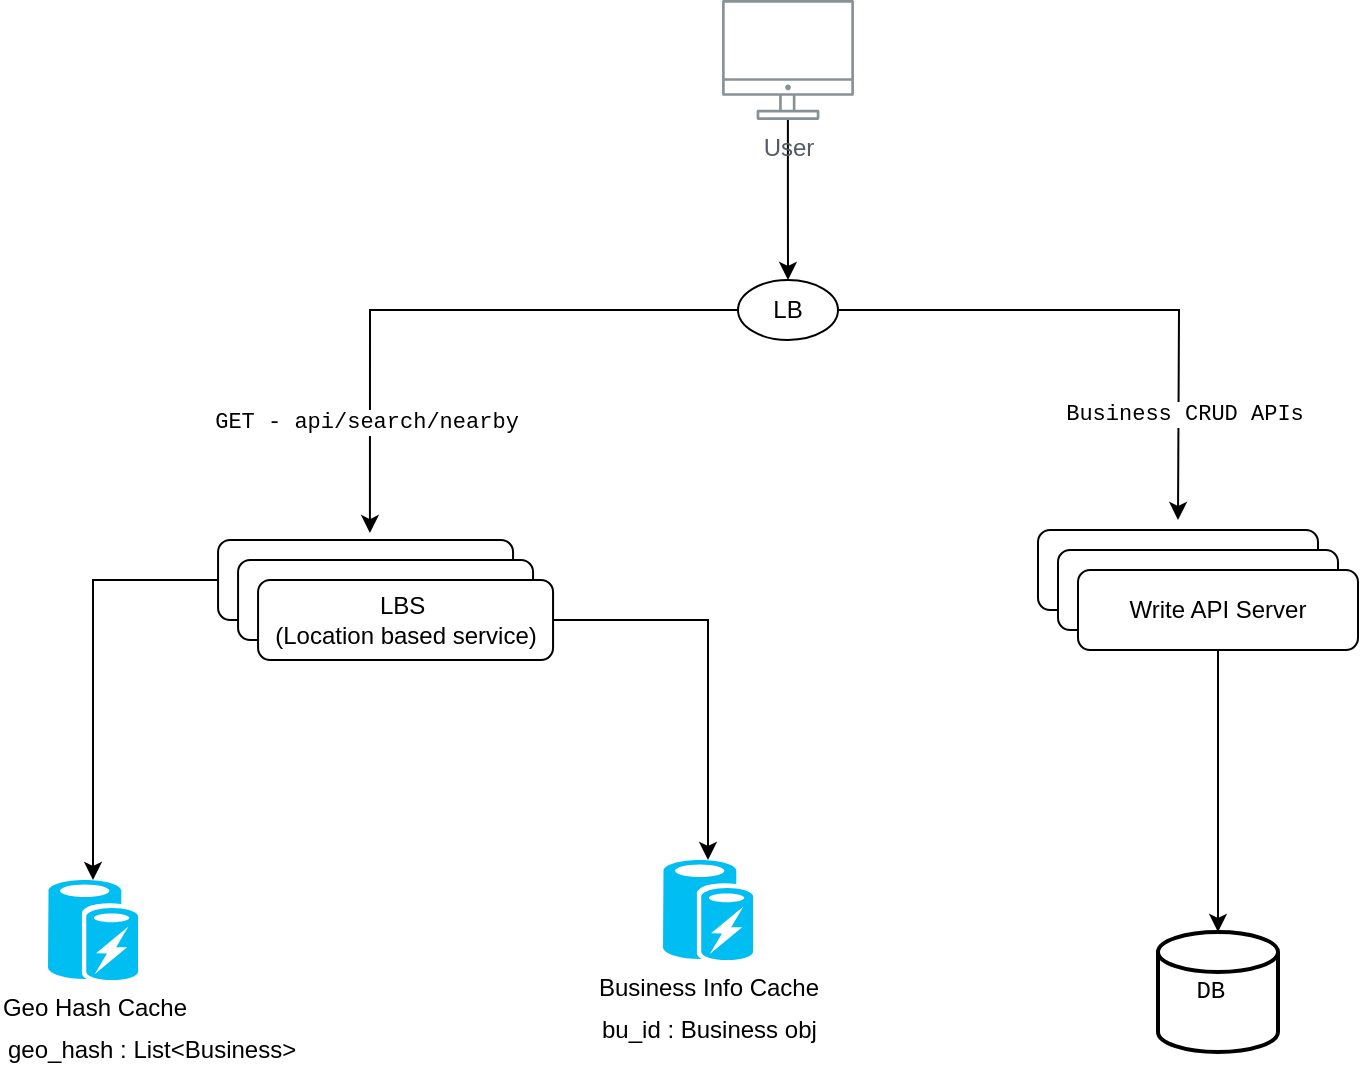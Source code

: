 <mxfile version="20.5.3" type="github">
  <diagram id="6F3GCIPp8aP25Zk1S5nZ" name="Page-1">
    <mxGraphModel dx="2493" dy="2114" grid="0" gridSize="10" guides="1" tooltips="1" connect="1" arrows="1" fold="1" page="1" pageScale="1" pageWidth="827" pageHeight="1169" background="#ffffff" math="0" shadow="0">
      <root>
        <mxCell id="0" />
        <mxCell id="1" parent="0" />
        <mxCell id="kZUgTFjrioCF8kD8ZjkX-50" style="edgeStyle=orthogonalEdgeStyle;rounded=0;orthogonalLoop=1;jettySize=auto;html=1;" parent="1" source="kZUgTFjrioCF8kD8ZjkX-1" edge="1">
          <mxGeometry relative="1" as="geometry">
            <mxPoint x="25" as="targetPoint" />
          </mxGeometry>
        </mxCell>
        <mxCell id="kZUgTFjrioCF8kD8ZjkX-1" value="User" style="sketch=0;outlineConnect=0;gradientColor=none;fontColor=#545B64;strokeColor=none;fillColor=#879196;dashed=0;verticalLabelPosition=bottom;verticalAlign=top;align=center;html=1;fontSize=12;fontStyle=0;aspect=fixed;shape=mxgraph.aws4.illustration_desktop;pointerEvents=1" parent="1" vertex="1">
          <mxGeometry x="-7.97" y="-140" width="65.94" height="60" as="geometry" />
        </mxCell>
        <mxCell id="kZUgTFjrioCF8kD8ZjkX-7" style="edgeStyle=orthogonalEdgeStyle;rounded=0;orthogonalLoop=1;jettySize=auto;html=1;entryX=0.633;entryY=0.017;entryDx=0;entryDy=0;entryPerimeter=0;exitX=0;exitY=0.5;exitDx=0;exitDy=0;" parent="1" source="kZUgTFjrioCF8kD8ZjkX-25" edge="1">
          <mxGeometry relative="1" as="geometry">
            <mxPoint x="-50" y="45" as="sourcePoint" />
            <mxPoint x="-184.04" y="126.52" as="targetPoint" />
            <Array as="points">
              <mxPoint x="-184" y="15" />
            </Array>
          </mxGeometry>
        </mxCell>
        <mxCell id="kZUgTFjrioCF8kD8ZjkX-8" value="GET - api/search/nearby" style="edgeLabel;align=center;verticalAlign=middle;resizable=0;points=[];labelBorderColor=none;fontFamily=Courier New;html=1;" parent="kZUgTFjrioCF8kD8ZjkX-7" vertex="1" connectable="0">
          <mxGeometry x="0.458" y="1" relative="1" as="geometry">
            <mxPoint x="-3" y="24" as="offset" />
          </mxGeometry>
        </mxCell>
        <mxCell id="kZUgTFjrioCF8kD8ZjkX-17" value="bu_id : Business obj" style="text;html=1;strokeColor=none;fillColor=none;align=left;verticalAlign=middle;whiteSpace=wrap;rounded=0;" parent="1" vertex="1">
          <mxGeometry x="-70" y="360" width="110" height="30" as="geometry" />
        </mxCell>
        <mxCell id="kZUgTFjrioCF8kD8ZjkX-18" value="geo_hash : List&amp;lt;Business&amp;gt;" style="text;html=1;strokeColor=none;fillColor=none;align=left;verticalAlign=middle;whiteSpace=wrap;rounded=0;" parent="1" vertex="1">
          <mxGeometry x="-367.5" y="370" width="150" height="30" as="geometry" />
        </mxCell>
        <mxCell id="kZUgTFjrioCF8kD8ZjkX-45" style="edgeStyle=orthogonalEdgeStyle;rounded=0;orthogonalLoop=1;jettySize=auto;html=1;exitX=1;exitY=0.5;exitDx=0;exitDy=0;" parent="1" source="kZUgTFjrioCF8kD8ZjkX-25" edge="1">
          <mxGeometry relative="1" as="geometry">
            <mxPoint x="220" y="120" as="targetPoint" />
          </mxGeometry>
        </mxCell>
        <mxCell id="kZUgTFjrioCF8kD8ZjkX-25" value="LB" style="ellipse;whiteSpace=wrap;html=1;" parent="1" vertex="1">
          <mxGeometry width="50" height="30" as="geometry" />
        </mxCell>
        <mxCell id="kZUgTFjrioCF8kD8ZjkX-28" value="Geo Hash Cache" style="verticalLabelPosition=bottom;html=1;verticalAlign=top;align=center;strokeColor=none;fillColor=#00BEF2;shape=mxgraph.azure.azure_cache;" parent="1" vertex="1">
          <mxGeometry x="-345" y="300" width="45" height="50" as="geometry" />
        </mxCell>
        <mxCell id="kZUgTFjrioCF8kD8ZjkX-31" value="Business Info Cache" style="verticalLabelPosition=bottom;html=1;verticalAlign=top;align=center;strokeColor=none;fillColor=#00BEF2;shape=mxgraph.azure.azure_cache;" parent="1" vertex="1">
          <mxGeometry x="-37.5" y="290" width="45" height="50" as="geometry" />
        </mxCell>
        <mxCell id="kZUgTFjrioCF8kD8ZjkX-42" style="edgeStyle=orthogonalEdgeStyle;rounded=0;orthogonalLoop=1;jettySize=auto;html=1;exitX=0;exitY=0.5;exitDx=0;exitDy=0;entryX=0.5;entryY=0;entryDx=0;entryDy=0;entryPerimeter=0;" parent="1" source="kZUgTFjrioCF8kD8ZjkX-33" target="kZUgTFjrioCF8kD8ZjkX-28" edge="1">
          <mxGeometry relative="1" as="geometry" />
        </mxCell>
        <mxCell id="kZUgTFjrioCF8kD8ZjkX-33" value="" style="rounded=1;whiteSpace=wrap;html=1;" parent="1" vertex="1">
          <mxGeometry x="-259.97" y="130" width="147.5" height="40" as="geometry" />
        </mxCell>
        <mxCell id="kZUgTFjrioCF8kD8ZjkX-34" value="" style="rounded=1;whiteSpace=wrap;html=1;" parent="1" vertex="1">
          <mxGeometry x="-249.97" y="140" width="147.5" height="40" as="geometry" />
        </mxCell>
        <mxCell id="kZUgTFjrioCF8kD8ZjkX-43" style="edgeStyle=orthogonalEdgeStyle;rounded=0;orthogonalLoop=1;jettySize=auto;html=1;exitX=1;exitY=0.5;exitDx=0;exitDy=0;entryX=0.5;entryY=0;entryDx=0;entryDy=0;entryPerimeter=0;" parent="1" source="kZUgTFjrioCF8kD8ZjkX-35" target="kZUgTFjrioCF8kD8ZjkX-31" edge="1">
          <mxGeometry relative="1" as="geometry" />
        </mxCell>
        <mxCell id="kZUgTFjrioCF8kD8ZjkX-35" value="LBS&amp;nbsp;&lt;br&gt;(Location based service)" style="rounded=1;whiteSpace=wrap;html=1;" parent="1" vertex="1">
          <mxGeometry x="-239.97" y="150" width="147.5" height="40" as="geometry" />
        </mxCell>
        <mxCell id="kZUgTFjrioCF8kD8ZjkX-38" value="" style="rounded=1;whiteSpace=wrap;html=1;" parent="1" vertex="1">
          <mxGeometry x="150" y="125" width="140" height="40" as="geometry" />
        </mxCell>
        <mxCell id="kZUgTFjrioCF8kD8ZjkX-39" value="" style="rounded=1;whiteSpace=wrap;html=1;" parent="1" vertex="1">
          <mxGeometry x="160" y="135" width="140" height="40" as="geometry" />
        </mxCell>
        <mxCell id="kZUgTFjrioCF8kD8ZjkX-53" style="edgeStyle=orthogonalEdgeStyle;rounded=0;orthogonalLoop=1;jettySize=auto;html=1;exitX=0.5;exitY=1;exitDx=0;exitDy=0;fontFamily=Courier New;" parent="1" source="kZUgTFjrioCF8kD8ZjkX-40" target="kZUgTFjrioCF8kD8ZjkX-52" edge="1">
          <mxGeometry relative="1" as="geometry" />
        </mxCell>
        <mxCell id="kZUgTFjrioCF8kD8ZjkX-40" value="Write API Server" style="rounded=1;whiteSpace=wrap;html=1;arcSize=15;" parent="1" vertex="1">
          <mxGeometry x="170" y="145" width="140" height="40" as="geometry" />
        </mxCell>
        <mxCell id="kZUgTFjrioCF8kD8ZjkX-51" value="Business CRUD APIs" style="edgeLabel;align=center;verticalAlign=middle;resizable=0;points=[];labelBorderColor=none;fontFamily=Courier New;html=1;" parent="1" vertex="1" connectable="0">
          <mxGeometry x="229.999" y="60.0" as="geometry">
            <mxPoint x="-7" y="7" as="offset" />
          </mxGeometry>
        </mxCell>
        <mxCell id="kZUgTFjrioCF8kD8ZjkX-52" value="DB&amp;nbsp;" style="strokeWidth=2;html=1;shape=mxgraph.flowchart.database;whiteSpace=wrap;labelBorderColor=none;fontFamily=Courier New;align=center;" parent="1" vertex="1">
          <mxGeometry x="210" y="326" width="60" height="60" as="geometry" />
        </mxCell>
      </root>
    </mxGraphModel>
  </diagram>
</mxfile>
